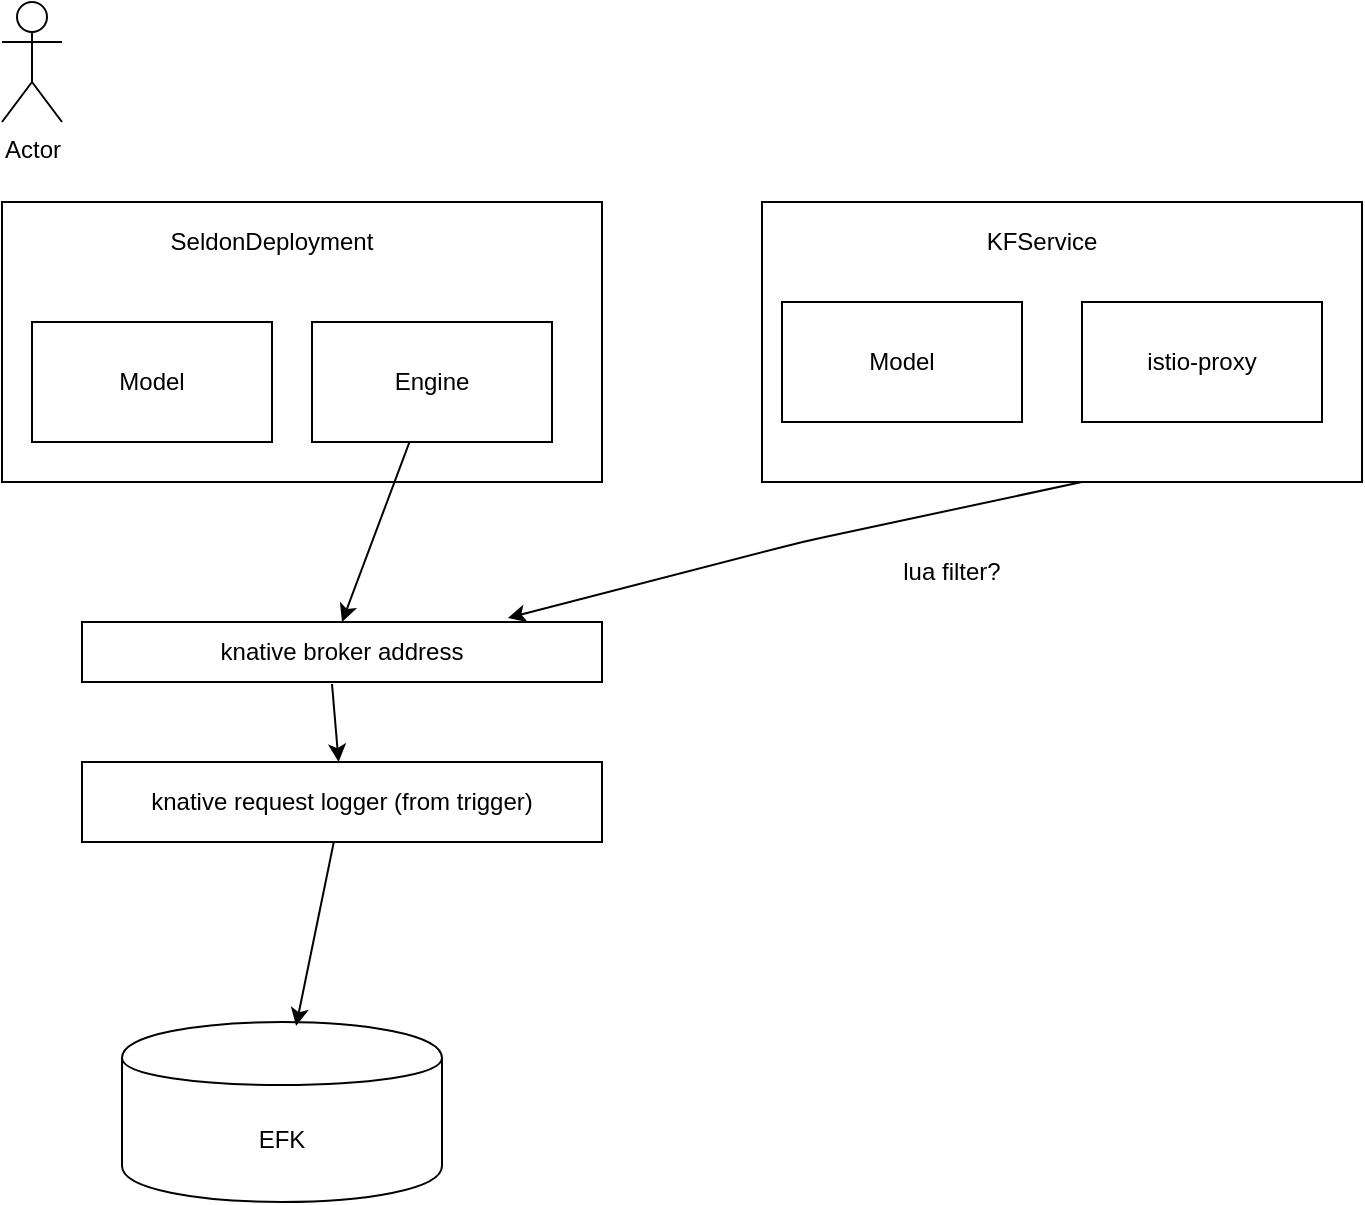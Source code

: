 <mxfile version="11.2.9" type="github" pages="1"><diagram id="hr1lj532Dg_hDP7XWHNy" name="Page-1"><mxGraphModel dx="2062" dy="1133" grid="1" gridSize="10" guides="1" tooltips="1" connect="1" arrows="1" fold="1" page="1" pageScale="1" pageWidth="827" pageHeight="1169" math="0" shadow="0"><root><mxCell id="0"/><mxCell id="1" parent="0"/><mxCell id="yjcptPZuWuGOrHPQuqwx-1" value="Actor" style="shape=umlActor;verticalLabelPosition=bottom;labelBackgroundColor=#ffffff;verticalAlign=top;html=1;outlineConnect=0;" vertex="1" parent="1"><mxGeometry x="110" y="170" width="30" height="60" as="geometry"/></mxCell><mxCell id="yjcptPZuWuGOrHPQuqwx-2" value="" style="rounded=0;whiteSpace=wrap;html=1;" vertex="1" parent="1"><mxGeometry x="110" y="270" width="300" height="140" as="geometry"/></mxCell><mxCell id="yjcptPZuWuGOrHPQuqwx-3" value="SeldonDeployment" style="text;html=1;strokeColor=none;fillColor=none;align=center;verticalAlign=middle;whiteSpace=wrap;rounded=0;" vertex="1" parent="1"><mxGeometry x="225" y="280" width="40" height="20" as="geometry"/></mxCell><mxCell id="yjcptPZuWuGOrHPQuqwx-4" value="Model" style="rounded=0;whiteSpace=wrap;html=1;" vertex="1" parent="1"><mxGeometry x="125" y="330" width="120" height="60" as="geometry"/></mxCell><mxCell id="yjcptPZuWuGOrHPQuqwx-5" value="Engine" style="rounded=0;whiteSpace=wrap;html=1;" vertex="1" parent="1"><mxGeometry x="265" y="330" width="120" height="60" as="geometry"/></mxCell><mxCell id="yjcptPZuWuGOrHPQuqwx-9" value="knative broker address" style="rounded=0;whiteSpace=wrap;html=1;" vertex="1" parent="1"><mxGeometry x="150" y="480" width="260" height="30" as="geometry"/></mxCell><mxCell id="yjcptPZuWuGOrHPQuqwx-10" value="" style="endArrow=classic;html=1;entryX=0.5;entryY=0;entryDx=0;entryDy=0;" edge="1" parent="1" source="yjcptPZuWuGOrHPQuqwx-5" target="yjcptPZuWuGOrHPQuqwx-9"><mxGeometry width="50" height="50" relative="1" as="geometry"><mxPoint x="90" y="540" as="sourcePoint"/><mxPoint x="140" y="490" as="targetPoint"/></mxGeometry></mxCell><mxCell id="yjcptPZuWuGOrHPQuqwx-11" value="knative request logger (from trigger)" style="rounded=0;whiteSpace=wrap;html=1;" vertex="1" parent="1"><mxGeometry x="150" y="550" width="260" height="40" as="geometry"/></mxCell><mxCell id="yjcptPZuWuGOrHPQuqwx-12" value="" style="endArrow=classic;html=1;" edge="1" parent="1" target="yjcptPZuWuGOrHPQuqwx-11"><mxGeometry width="50" height="50" relative="1" as="geometry"><mxPoint x="275" y="511" as="sourcePoint"/><mxPoint x="200" y="610" as="targetPoint"/></mxGeometry></mxCell><mxCell id="yjcptPZuWuGOrHPQuqwx-13" value="EFK" style="shape=cylinder;whiteSpace=wrap;html=1;boundedLbl=1;backgroundOutline=1;" vertex="1" parent="1"><mxGeometry x="170" y="680" width="160" height="90" as="geometry"/></mxCell><mxCell id="yjcptPZuWuGOrHPQuqwx-14" value="" style="endArrow=classic;html=1;entryX=0.544;entryY=0.022;entryDx=0;entryDy=0;entryPerimeter=0;" edge="1" parent="1" source="yjcptPZuWuGOrHPQuqwx-11" target="yjcptPZuWuGOrHPQuqwx-13"><mxGeometry width="50" height="50" relative="1" as="geometry"><mxPoint x="150" y="840" as="sourcePoint"/><mxPoint x="200" y="790" as="targetPoint"/></mxGeometry></mxCell><mxCell id="yjcptPZuWuGOrHPQuqwx-15" value="" style="rounded=0;whiteSpace=wrap;html=1;" vertex="1" parent="1"><mxGeometry x="490" y="270" width="300" height="140" as="geometry"/></mxCell><mxCell id="yjcptPZuWuGOrHPQuqwx-16" value="Model" style="rounded=0;whiteSpace=wrap;html=1;" vertex="1" parent="1"><mxGeometry x="500" y="320" width="120" height="60" as="geometry"/></mxCell><mxCell id="yjcptPZuWuGOrHPQuqwx-17" value="istio-proxy" style="rounded=0;whiteSpace=wrap;html=1;" vertex="1" parent="1"><mxGeometry x="650" y="320" width="120" height="60" as="geometry"/></mxCell><mxCell id="yjcptPZuWuGOrHPQuqwx-18" value="KFService" style="text;html=1;strokeColor=none;fillColor=none;align=center;verticalAlign=middle;whiteSpace=wrap;rounded=0;" vertex="1" parent="1"><mxGeometry x="610" y="280" width="40" height="20" as="geometry"/></mxCell><mxCell id="yjcptPZuWuGOrHPQuqwx-19" value="" style="endArrow=classic;html=1;entryX=0.819;entryY=-0.067;entryDx=0;entryDy=0;exitX=0.533;exitY=1;exitDx=0;exitDy=0;exitPerimeter=0;entryPerimeter=0;" edge="1" parent="1" source="yjcptPZuWuGOrHPQuqwx-15" target="yjcptPZuWuGOrHPQuqwx-9"><mxGeometry width="50" height="50" relative="1" as="geometry"><mxPoint x="323.75" y="400" as="sourcePoint"/><mxPoint x="290" y="490" as="targetPoint"/><Array as="points"><mxPoint x="510" y="440"/></Array></mxGeometry></mxCell><mxCell id="yjcptPZuWuGOrHPQuqwx-22" value="lua filter?" style="text;html=1;strokeColor=none;fillColor=none;align=center;verticalAlign=middle;whiteSpace=wrap;rounded=0;" vertex="1" parent="1"><mxGeometry x="500" y="450" width="170" height="10" as="geometry"/></mxCell></root></mxGraphModel></diagram></mxfile>